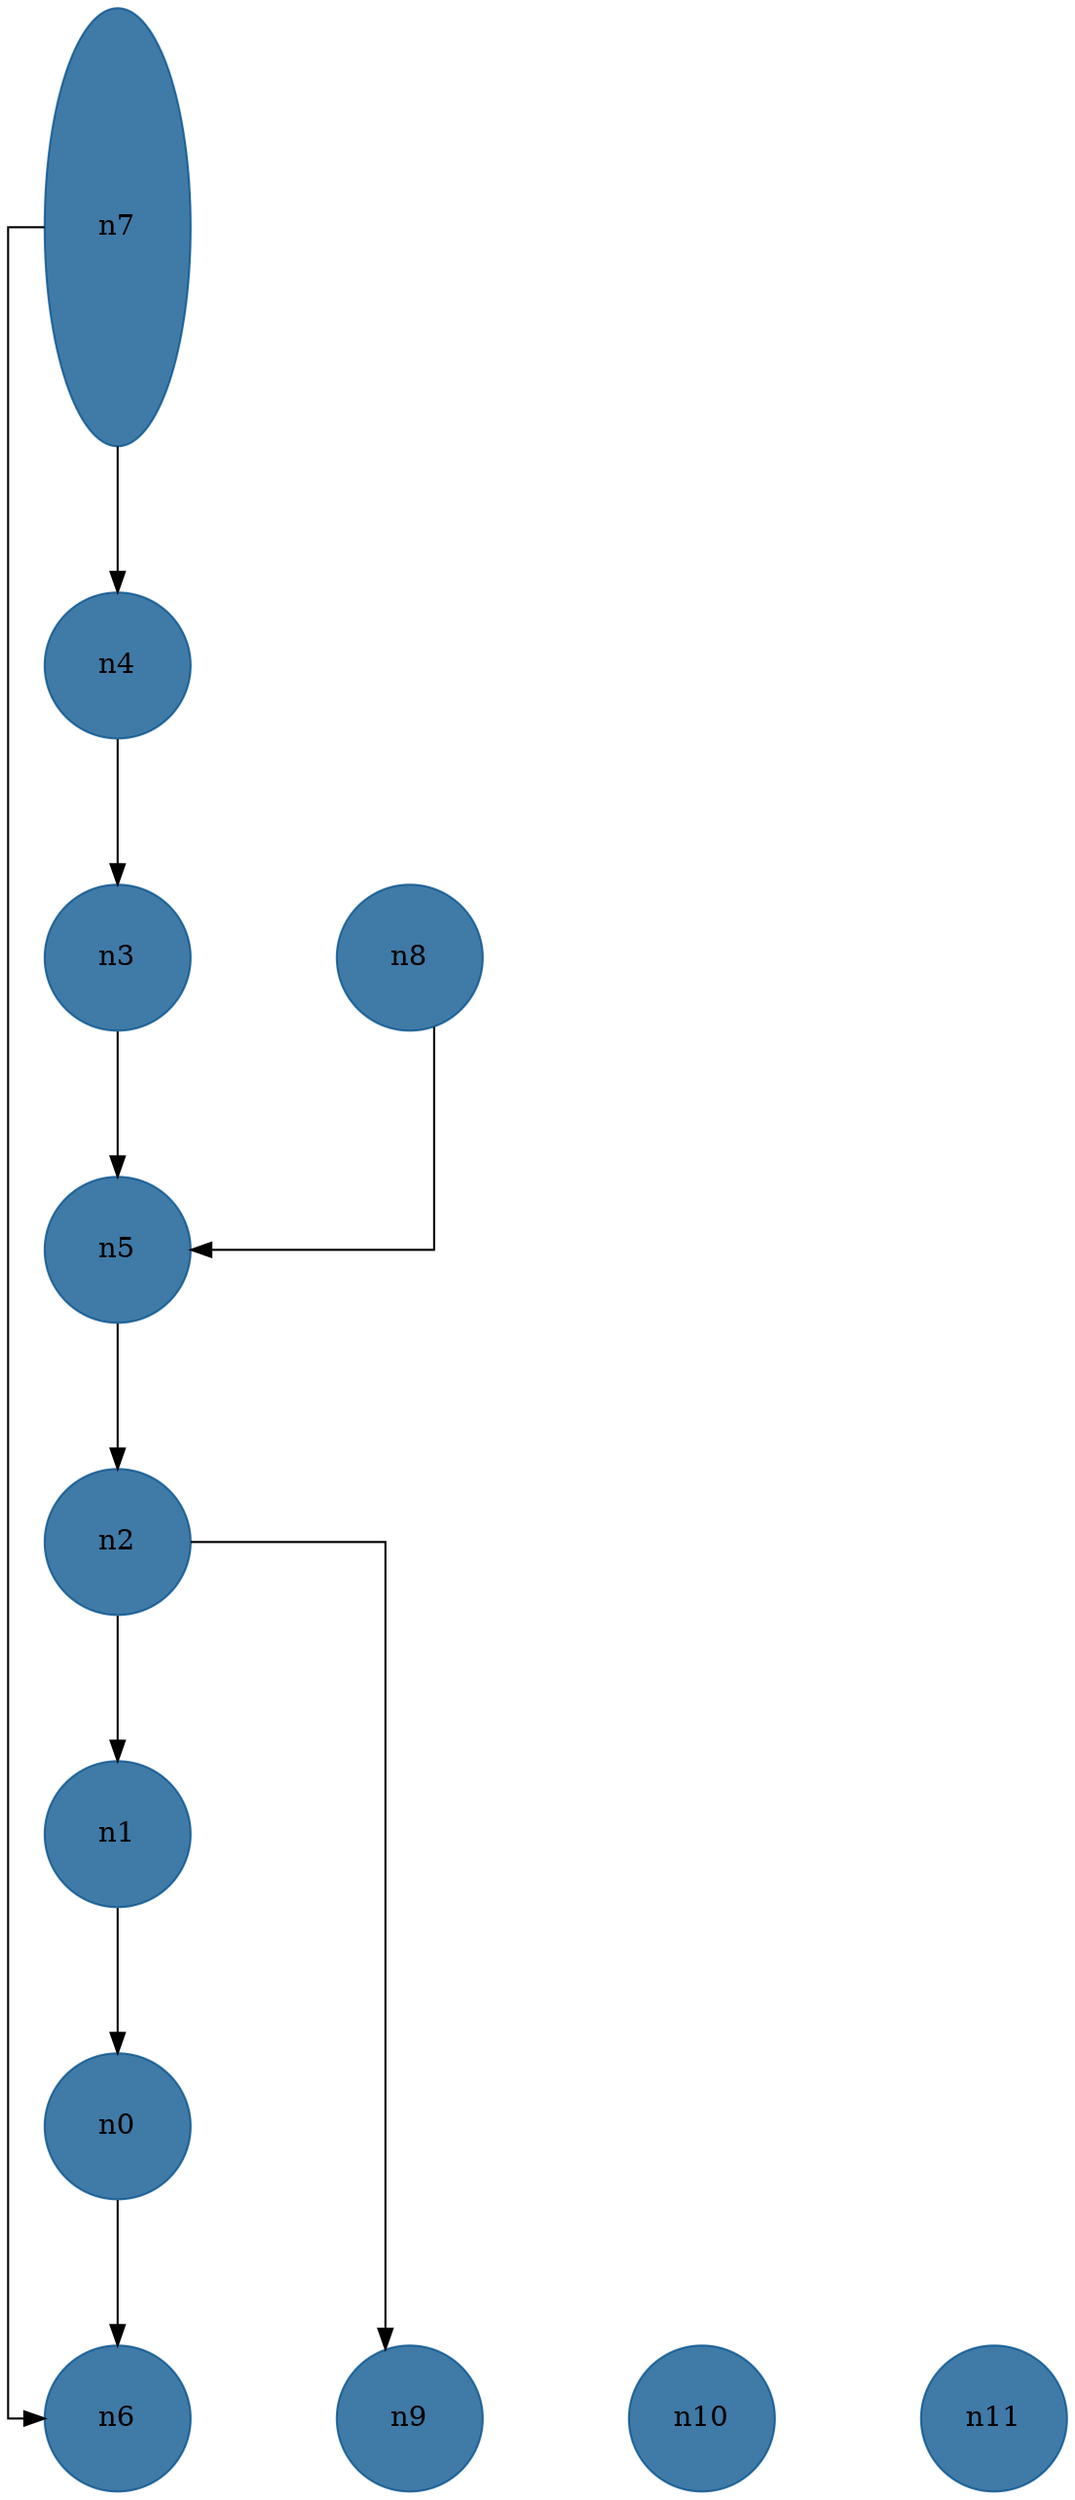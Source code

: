//do not use DOT to generate pdf use NEATO or FDP
digraph{
layout="neato";
splines="ortho";
n7[shape="ellipse", style="filled", color="#004E8ABF", pos="0,17!", height="3", width="1"];
n7 -> n4;
n7 -> n6;
n4[shape="ellipse", style="filled", color="#004E8ABF", pos="0,14!", height="1", width="1"];
n4 -> n3;
n3[shape="ellipse", style="filled", color="#004E8ABF", pos="0,12!", height="1", width="1"];
n3 -> n5;
n8[shape="ellipse", style="filled", color="#004E8ABF", pos="2,12!", height="1", width="1"];
n8 -> n5;
n5[shape="ellipse", style="filled", color="#004E8ABF", pos="0,10!", height="1", width="1"];
n5 -> n2;
n2[shape="ellipse", style="filled", color="#004E8ABF", pos="0,8!", height="1", width="1"];
n2 -> n1;
n2 -> n9;
n1[shape="ellipse", style="filled", color="#004E8ABF", pos="0,6!", height="1", width="1"];
n1 -> n0;
n0[shape="ellipse", style="filled", color="#004E8ABF", pos="0,4!", height="1", width="1"];
n0 -> n6;
n6[shape="ellipse", style="filled", color="#004E8ABF", pos="0,2!", height="1", width="1"];
n9[shape="ellipse", style="filled", color="#004E8ABF", pos="2,2!", height="1", width="1"];
n10[shape="ellipse", style="filled", color="#004E8ABF", pos="4,2!", height="1", width="1"];
n11[shape="ellipse", style="filled", color="#004E8ABF", pos="6,2!", height="1", width="1"];
}